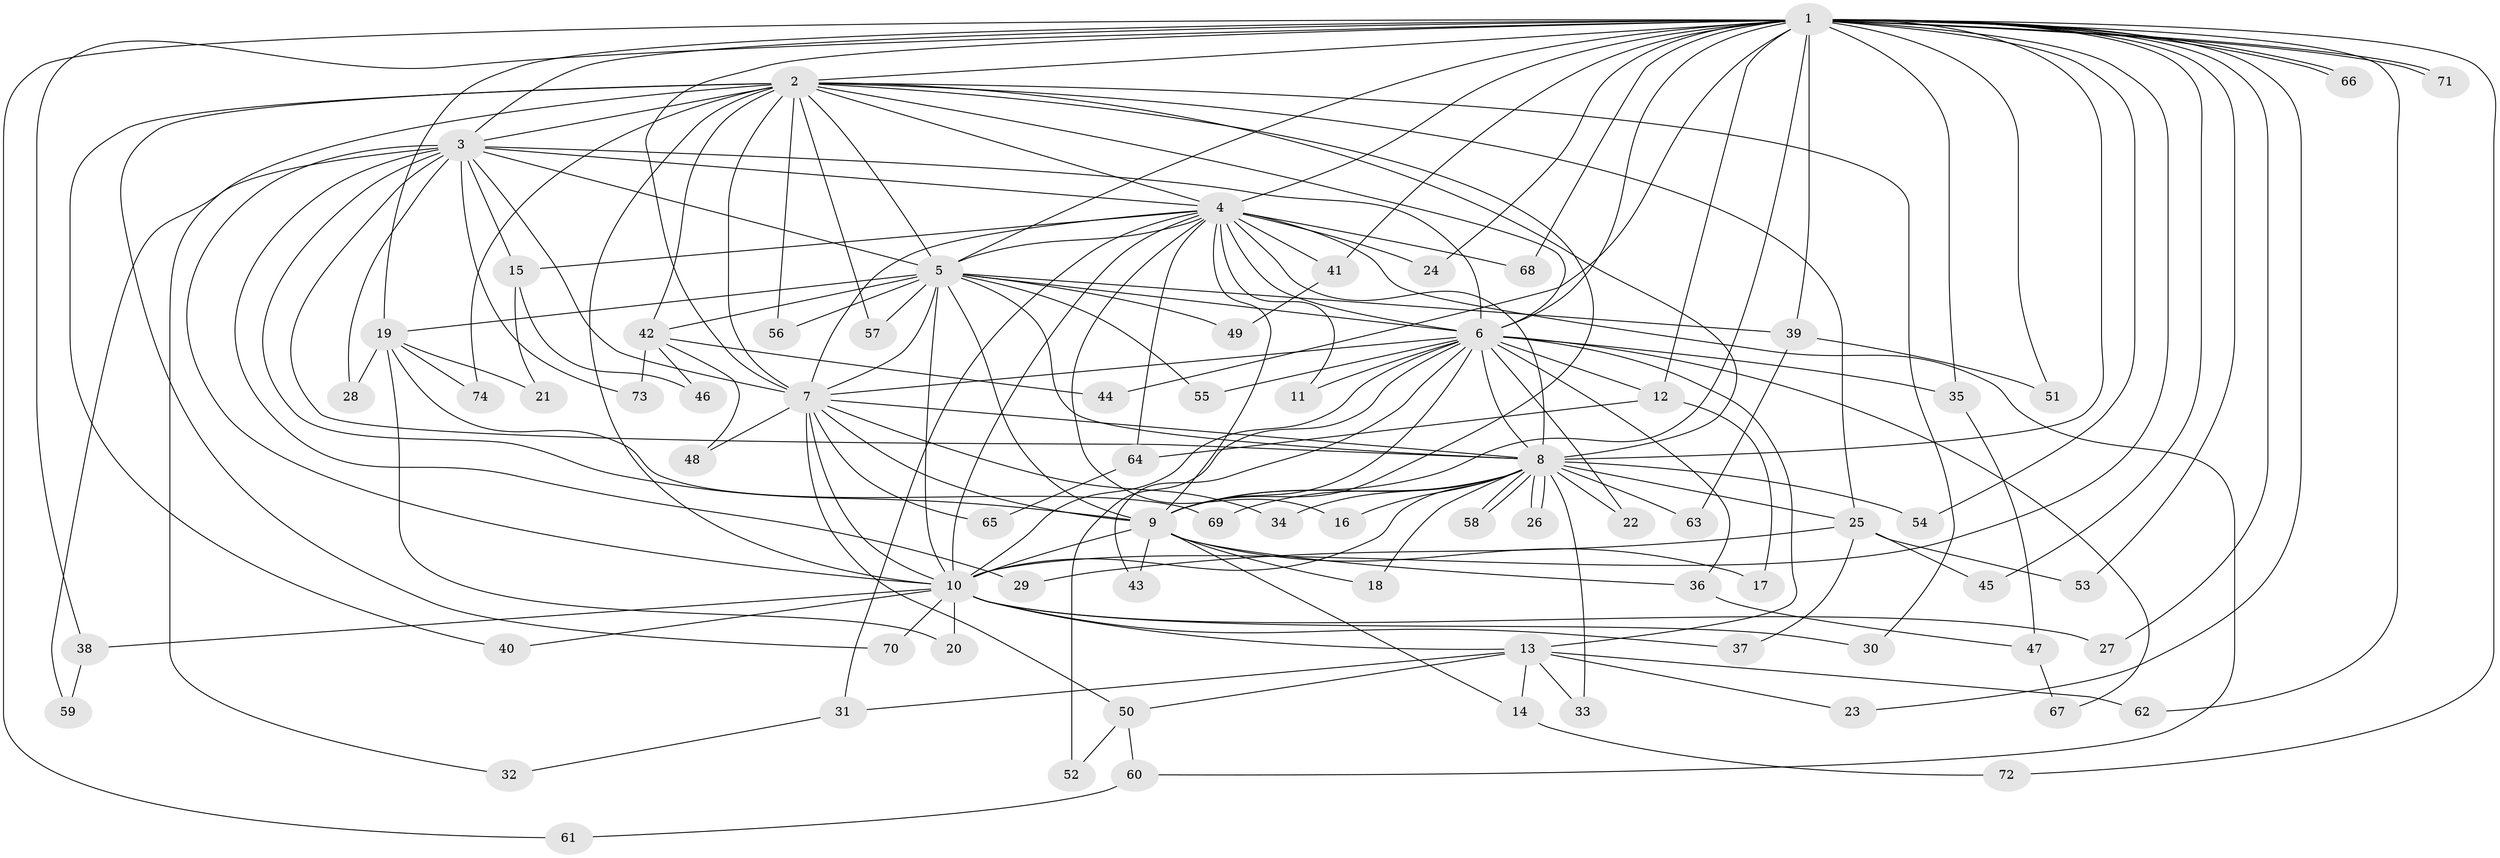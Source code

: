 // coarse degree distribution, {27: 0.01818181818181818, 16: 0.03636363636363636, 13: 0.01818181818181818, 17: 0.01818181818181818, 20: 0.01818181818181818, 12: 0.01818181818181818, 19: 0.01818181818181818, 11: 0.01818181818181818, 2: 0.5818181818181818, 4: 0.05454545454545454, 8: 0.01818181818181818, 3: 0.12727272727272726, 6: 0.05454545454545454}
// Generated by graph-tools (version 1.1) at 2025/51/02/27/25 19:51:41]
// undirected, 74 vertices, 173 edges
graph export_dot {
graph [start="1"]
  node [color=gray90,style=filled];
  1;
  2;
  3;
  4;
  5;
  6;
  7;
  8;
  9;
  10;
  11;
  12;
  13;
  14;
  15;
  16;
  17;
  18;
  19;
  20;
  21;
  22;
  23;
  24;
  25;
  26;
  27;
  28;
  29;
  30;
  31;
  32;
  33;
  34;
  35;
  36;
  37;
  38;
  39;
  40;
  41;
  42;
  43;
  44;
  45;
  46;
  47;
  48;
  49;
  50;
  51;
  52;
  53;
  54;
  55;
  56;
  57;
  58;
  59;
  60;
  61;
  62;
  63;
  64;
  65;
  66;
  67;
  68;
  69;
  70;
  71;
  72;
  73;
  74;
  1 -- 2;
  1 -- 3;
  1 -- 4;
  1 -- 5;
  1 -- 6;
  1 -- 7;
  1 -- 8;
  1 -- 9;
  1 -- 10;
  1 -- 12;
  1 -- 19;
  1 -- 23;
  1 -- 24;
  1 -- 27;
  1 -- 35;
  1 -- 38;
  1 -- 39;
  1 -- 41;
  1 -- 44;
  1 -- 45;
  1 -- 51;
  1 -- 53;
  1 -- 54;
  1 -- 61;
  1 -- 62;
  1 -- 66;
  1 -- 66;
  1 -- 68;
  1 -- 71;
  1 -- 71;
  1 -- 72;
  2 -- 3;
  2 -- 4;
  2 -- 5;
  2 -- 6;
  2 -- 7;
  2 -- 8;
  2 -- 9;
  2 -- 10;
  2 -- 25;
  2 -- 30;
  2 -- 32;
  2 -- 40;
  2 -- 42;
  2 -- 56;
  2 -- 57;
  2 -- 70;
  2 -- 74;
  3 -- 4;
  3 -- 5;
  3 -- 6;
  3 -- 7;
  3 -- 8;
  3 -- 9;
  3 -- 10;
  3 -- 15;
  3 -- 28;
  3 -- 29;
  3 -- 59;
  3 -- 73;
  4 -- 5;
  4 -- 6;
  4 -- 7;
  4 -- 8;
  4 -- 9;
  4 -- 10;
  4 -- 11;
  4 -- 15;
  4 -- 16;
  4 -- 24;
  4 -- 31;
  4 -- 41;
  4 -- 60;
  4 -- 64;
  4 -- 68;
  5 -- 6;
  5 -- 7;
  5 -- 8;
  5 -- 9;
  5 -- 10;
  5 -- 19;
  5 -- 39;
  5 -- 42;
  5 -- 49;
  5 -- 55;
  5 -- 56;
  5 -- 57;
  6 -- 7;
  6 -- 8;
  6 -- 9;
  6 -- 10;
  6 -- 11;
  6 -- 12;
  6 -- 13;
  6 -- 22;
  6 -- 35;
  6 -- 36;
  6 -- 43;
  6 -- 52;
  6 -- 55;
  6 -- 67;
  7 -- 8;
  7 -- 9;
  7 -- 10;
  7 -- 34;
  7 -- 48;
  7 -- 50;
  7 -- 65;
  8 -- 9;
  8 -- 10;
  8 -- 16;
  8 -- 18;
  8 -- 22;
  8 -- 25;
  8 -- 26;
  8 -- 26;
  8 -- 33;
  8 -- 34;
  8 -- 54;
  8 -- 58;
  8 -- 58;
  8 -- 63;
  8 -- 69;
  9 -- 10;
  9 -- 14;
  9 -- 17;
  9 -- 18;
  9 -- 36;
  9 -- 43;
  10 -- 13;
  10 -- 20;
  10 -- 27;
  10 -- 30;
  10 -- 37;
  10 -- 38;
  10 -- 40;
  10 -- 70;
  12 -- 17;
  12 -- 64;
  13 -- 14;
  13 -- 23;
  13 -- 31;
  13 -- 33;
  13 -- 50;
  13 -- 62;
  14 -- 72;
  15 -- 21;
  15 -- 46;
  19 -- 20;
  19 -- 21;
  19 -- 28;
  19 -- 69;
  19 -- 74;
  25 -- 29;
  25 -- 37;
  25 -- 45;
  25 -- 53;
  31 -- 32;
  35 -- 47;
  36 -- 47;
  38 -- 59;
  39 -- 51;
  39 -- 63;
  41 -- 49;
  42 -- 44;
  42 -- 46;
  42 -- 48;
  42 -- 73;
  47 -- 67;
  50 -- 52;
  50 -- 60;
  60 -- 61;
  64 -- 65;
}
